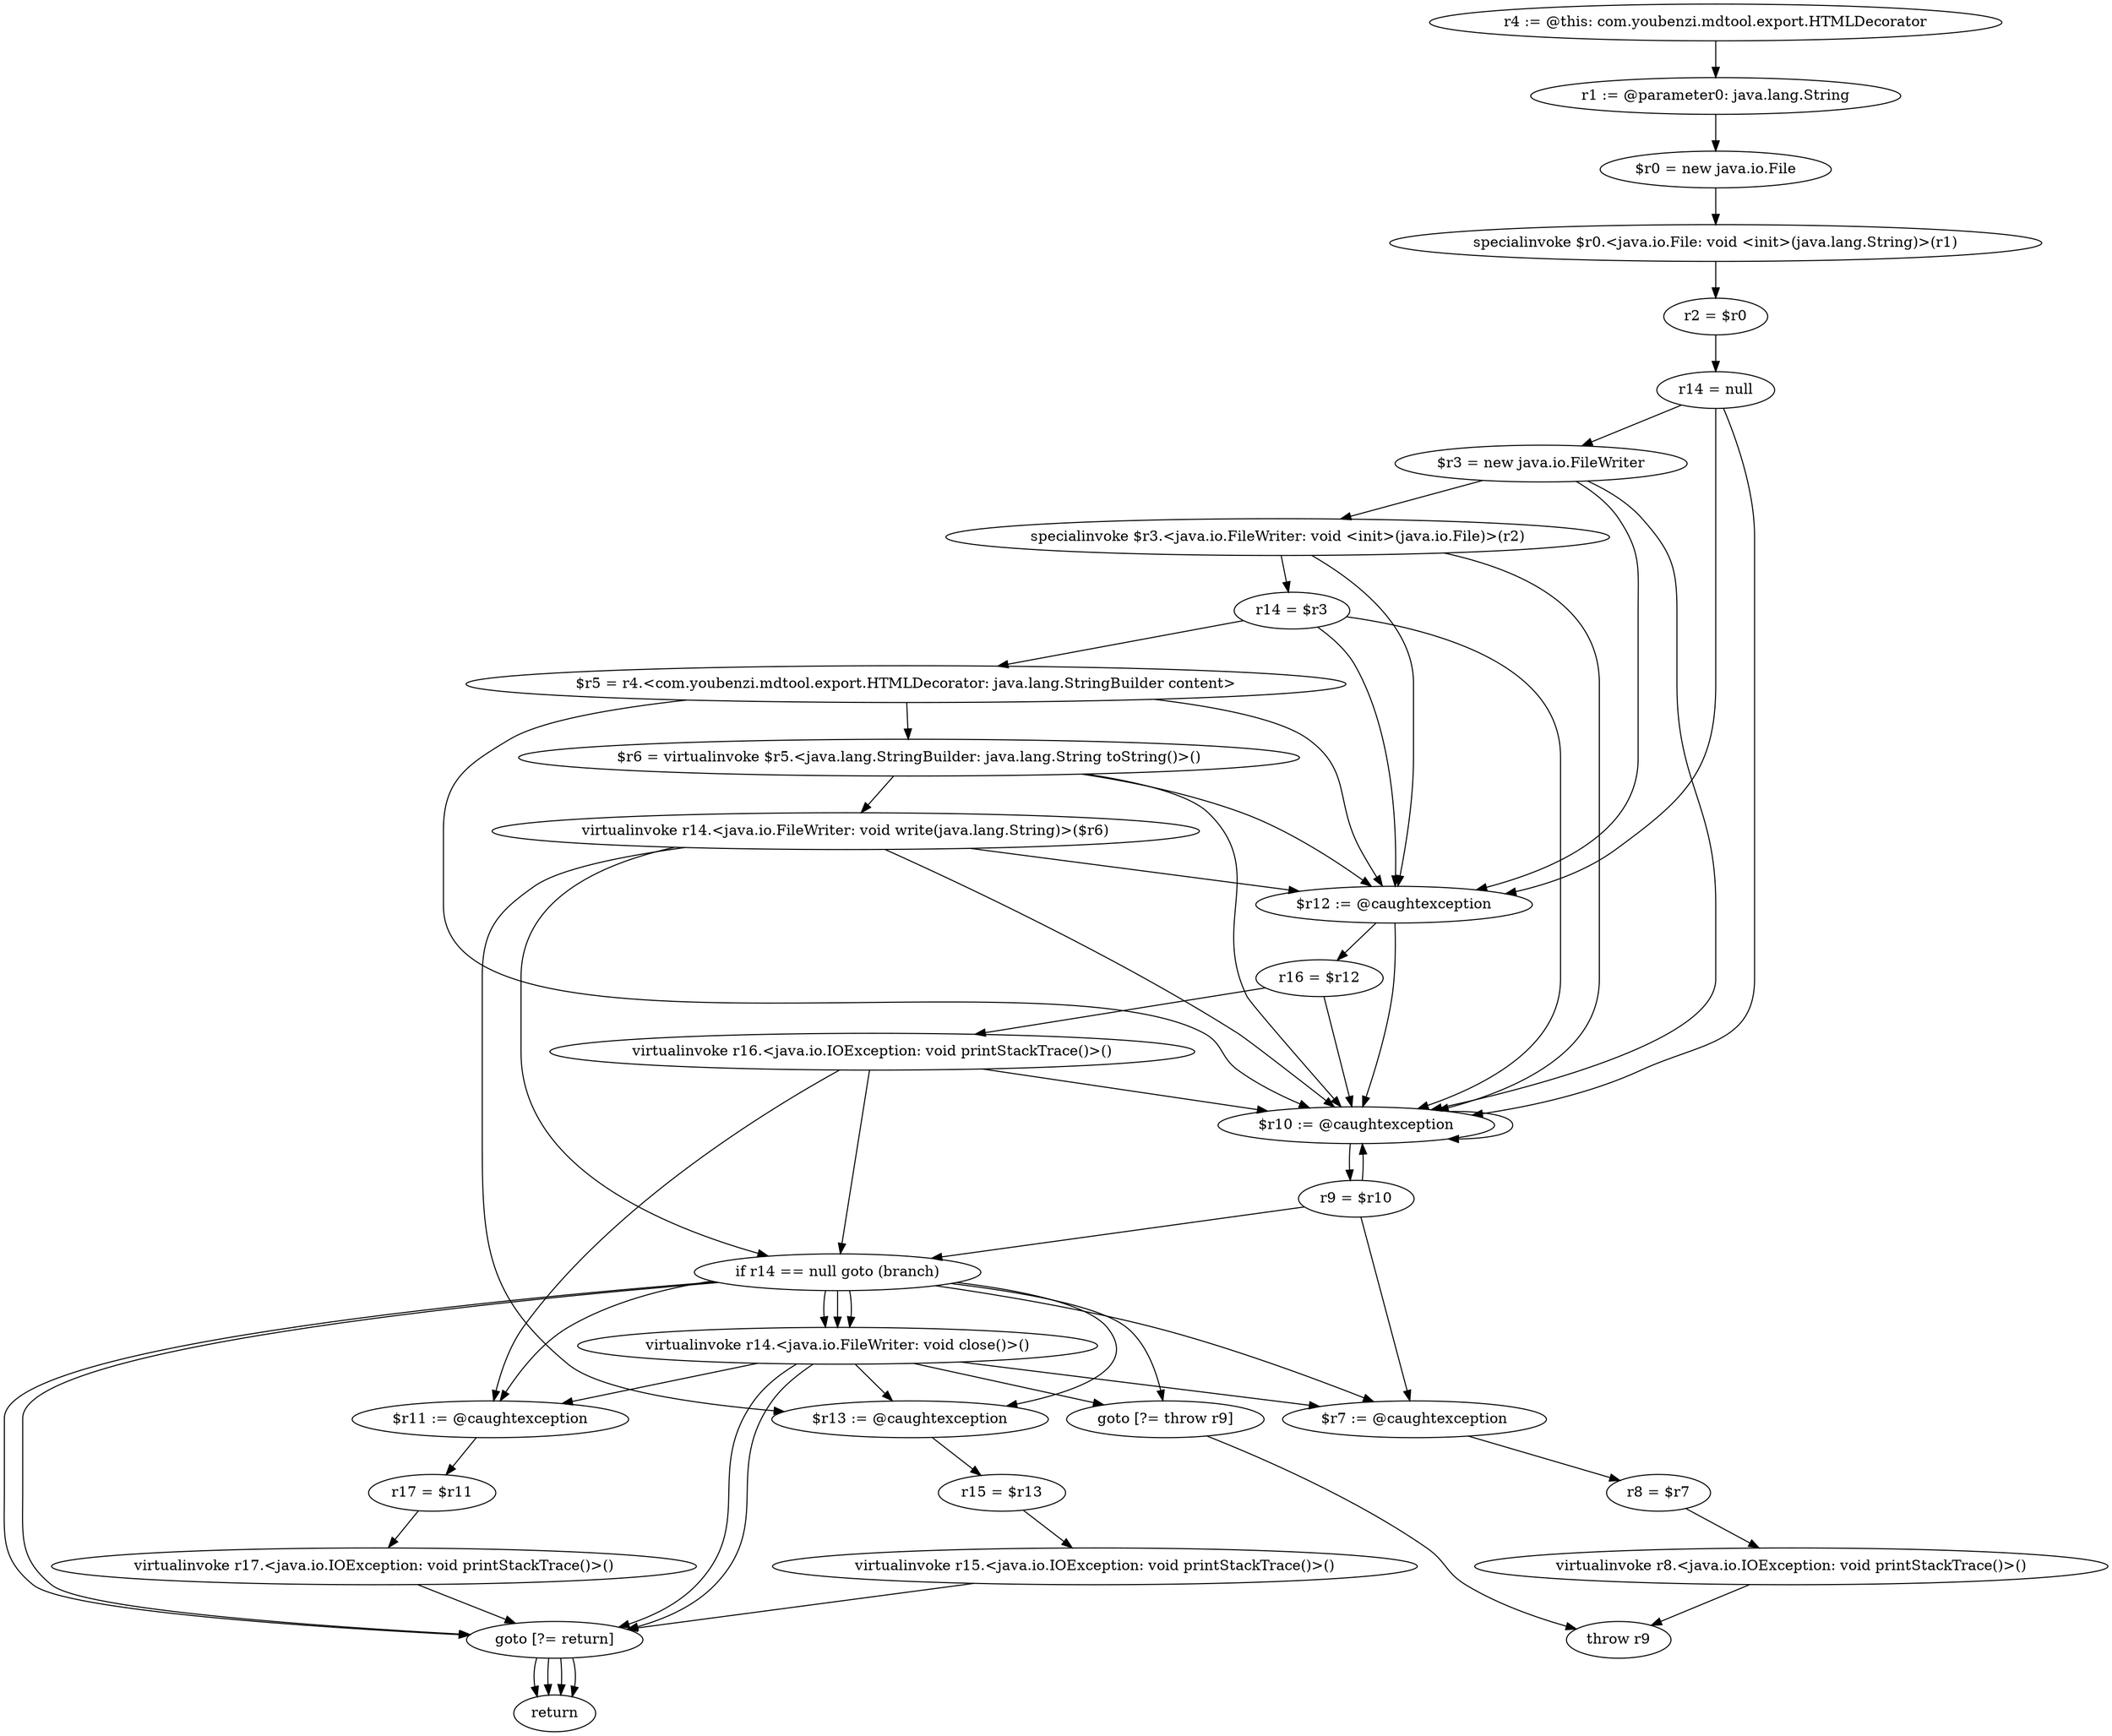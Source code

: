 digraph "unitGraph" {
    "r4 := @this: com.youbenzi.mdtool.export.HTMLDecorator"
    "r1 := @parameter0: java.lang.String"
    "$r0 = new java.io.File"
    "specialinvoke $r0.<java.io.File: void <init>(java.lang.String)>(r1)"
    "r2 = $r0"
    "r14 = null"
    "$r3 = new java.io.FileWriter"
    "specialinvoke $r3.<java.io.FileWriter: void <init>(java.io.File)>(r2)"
    "r14 = $r3"
    "$r5 = r4.<com.youbenzi.mdtool.export.HTMLDecorator: java.lang.StringBuilder content>"
    "$r6 = virtualinvoke $r5.<java.lang.StringBuilder: java.lang.String toString()>()"
    "virtualinvoke r14.<java.io.FileWriter: void write(java.lang.String)>($r6)"
    "if r14 == null goto (branch)"
    "virtualinvoke r14.<java.io.FileWriter: void close()>()"
    "goto [?= return]"
    "$r13 := @caughtexception"
    "r15 = $r13"
    "virtualinvoke r15.<java.io.IOException: void printStackTrace()>()"
    "$r12 := @caughtexception"
    "r16 = $r12"
    "virtualinvoke r16.<java.io.IOException: void printStackTrace()>()"
    "$r11 := @caughtexception"
    "r17 = $r11"
    "virtualinvoke r17.<java.io.IOException: void printStackTrace()>()"
    "$r10 := @caughtexception"
    "r9 = $r10"
    "goto [?= throw r9]"
    "$r7 := @caughtexception"
    "r8 = $r7"
    "virtualinvoke r8.<java.io.IOException: void printStackTrace()>()"
    "throw r9"
    "return"
    "r4 := @this: com.youbenzi.mdtool.export.HTMLDecorator"->"r1 := @parameter0: java.lang.String";
    "r1 := @parameter0: java.lang.String"->"$r0 = new java.io.File";
    "$r0 = new java.io.File"->"specialinvoke $r0.<java.io.File: void <init>(java.lang.String)>(r1)";
    "specialinvoke $r0.<java.io.File: void <init>(java.lang.String)>(r1)"->"r2 = $r0";
    "r2 = $r0"->"r14 = null";
    "r14 = null"->"$r12 := @caughtexception";
    "r14 = null"->"$r10 := @caughtexception";
    "r14 = null"->"$r3 = new java.io.FileWriter";
    "$r3 = new java.io.FileWriter"->"$r12 := @caughtexception";
    "$r3 = new java.io.FileWriter"->"$r10 := @caughtexception";
    "$r3 = new java.io.FileWriter"->"specialinvoke $r3.<java.io.FileWriter: void <init>(java.io.File)>(r2)";
    "specialinvoke $r3.<java.io.FileWriter: void <init>(java.io.File)>(r2)"->"$r12 := @caughtexception";
    "specialinvoke $r3.<java.io.FileWriter: void <init>(java.io.File)>(r2)"->"$r10 := @caughtexception";
    "specialinvoke $r3.<java.io.FileWriter: void <init>(java.io.File)>(r2)"->"r14 = $r3";
    "r14 = $r3"->"$r12 := @caughtexception";
    "r14 = $r3"->"$r10 := @caughtexception";
    "r14 = $r3"->"$r5 = r4.<com.youbenzi.mdtool.export.HTMLDecorator: java.lang.StringBuilder content>";
    "$r5 = r4.<com.youbenzi.mdtool.export.HTMLDecorator: java.lang.StringBuilder content>"->"$r12 := @caughtexception";
    "$r5 = r4.<com.youbenzi.mdtool.export.HTMLDecorator: java.lang.StringBuilder content>"->"$r10 := @caughtexception";
    "$r5 = r4.<com.youbenzi.mdtool.export.HTMLDecorator: java.lang.StringBuilder content>"->"$r6 = virtualinvoke $r5.<java.lang.StringBuilder: java.lang.String toString()>()";
    "$r6 = virtualinvoke $r5.<java.lang.StringBuilder: java.lang.String toString()>()"->"$r12 := @caughtexception";
    "$r6 = virtualinvoke $r5.<java.lang.StringBuilder: java.lang.String toString()>()"->"$r10 := @caughtexception";
    "$r6 = virtualinvoke $r5.<java.lang.StringBuilder: java.lang.String toString()>()"->"virtualinvoke r14.<java.io.FileWriter: void write(java.lang.String)>($r6)";
    "virtualinvoke r14.<java.io.FileWriter: void write(java.lang.String)>($r6)"->"$r13 := @caughtexception";
    "virtualinvoke r14.<java.io.FileWriter: void write(java.lang.String)>($r6)"->"$r12 := @caughtexception";
    "virtualinvoke r14.<java.io.FileWriter: void write(java.lang.String)>($r6)"->"$r10 := @caughtexception";
    "virtualinvoke r14.<java.io.FileWriter: void write(java.lang.String)>($r6)"->"if r14 == null goto (branch)";
    "if r14 == null goto (branch)"->"virtualinvoke r14.<java.io.FileWriter: void close()>()";
    "if r14 == null goto (branch)"->"goto [?= return]";
    "if r14 == null goto (branch)"->"$r13 := @caughtexception";
    "virtualinvoke r14.<java.io.FileWriter: void close()>()"->"goto [?= return]";
    "virtualinvoke r14.<java.io.FileWriter: void close()>()"->"$r13 := @caughtexception";
    "goto [?= return]"->"return";
    "$r13 := @caughtexception"->"r15 = $r13";
    "r15 = $r13"->"virtualinvoke r15.<java.io.IOException: void printStackTrace()>()";
    "virtualinvoke r15.<java.io.IOException: void printStackTrace()>()"->"goto [?= return]";
    "goto [?= return]"->"return";
    "$r12 := @caughtexception"->"r16 = $r12";
    "$r12 := @caughtexception"->"$r10 := @caughtexception";
    "r16 = $r12"->"virtualinvoke r16.<java.io.IOException: void printStackTrace()>()";
    "r16 = $r12"->"$r10 := @caughtexception";
    "virtualinvoke r16.<java.io.IOException: void printStackTrace()>()"->"$r11 := @caughtexception";
    "virtualinvoke r16.<java.io.IOException: void printStackTrace()>()"->"$r10 := @caughtexception";
    "virtualinvoke r16.<java.io.IOException: void printStackTrace()>()"->"if r14 == null goto (branch)";
    "if r14 == null goto (branch)"->"virtualinvoke r14.<java.io.FileWriter: void close()>()";
    "if r14 == null goto (branch)"->"goto [?= return]";
    "if r14 == null goto (branch)"->"$r11 := @caughtexception";
    "virtualinvoke r14.<java.io.FileWriter: void close()>()"->"goto [?= return]";
    "virtualinvoke r14.<java.io.FileWriter: void close()>()"->"$r11 := @caughtexception";
    "goto [?= return]"->"return";
    "$r11 := @caughtexception"->"r17 = $r11";
    "r17 = $r11"->"virtualinvoke r17.<java.io.IOException: void printStackTrace()>()";
    "virtualinvoke r17.<java.io.IOException: void printStackTrace()>()"->"goto [?= return]";
    "goto [?= return]"->"return";
    "$r10 := @caughtexception"->"r9 = $r10";
    "$r10 := @caughtexception"->"$r10 := @caughtexception";
    "r9 = $r10"->"$r7 := @caughtexception";
    "r9 = $r10"->"$r10 := @caughtexception";
    "r9 = $r10"->"if r14 == null goto (branch)";
    "if r14 == null goto (branch)"->"virtualinvoke r14.<java.io.FileWriter: void close()>()";
    "if r14 == null goto (branch)"->"goto [?= throw r9]";
    "if r14 == null goto (branch)"->"$r7 := @caughtexception";
    "virtualinvoke r14.<java.io.FileWriter: void close()>()"->"goto [?= throw r9]";
    "virtualinvoke r14.<java.io.FileWriter: void close()>()"->"$r7 := @caughtexception";
    "goto [?= throw r9]"->"throw r9";
    "$r7 := @caughtexception"->"r8 = $r7";
    "r8 = $r7"->"virtualinvoke r8.<java.io.IOException: void printStackTrace()>()";
    "virtualinvoke r8.<java.io.IOException: void printStackTrace()>()"->"throw r9";
}
